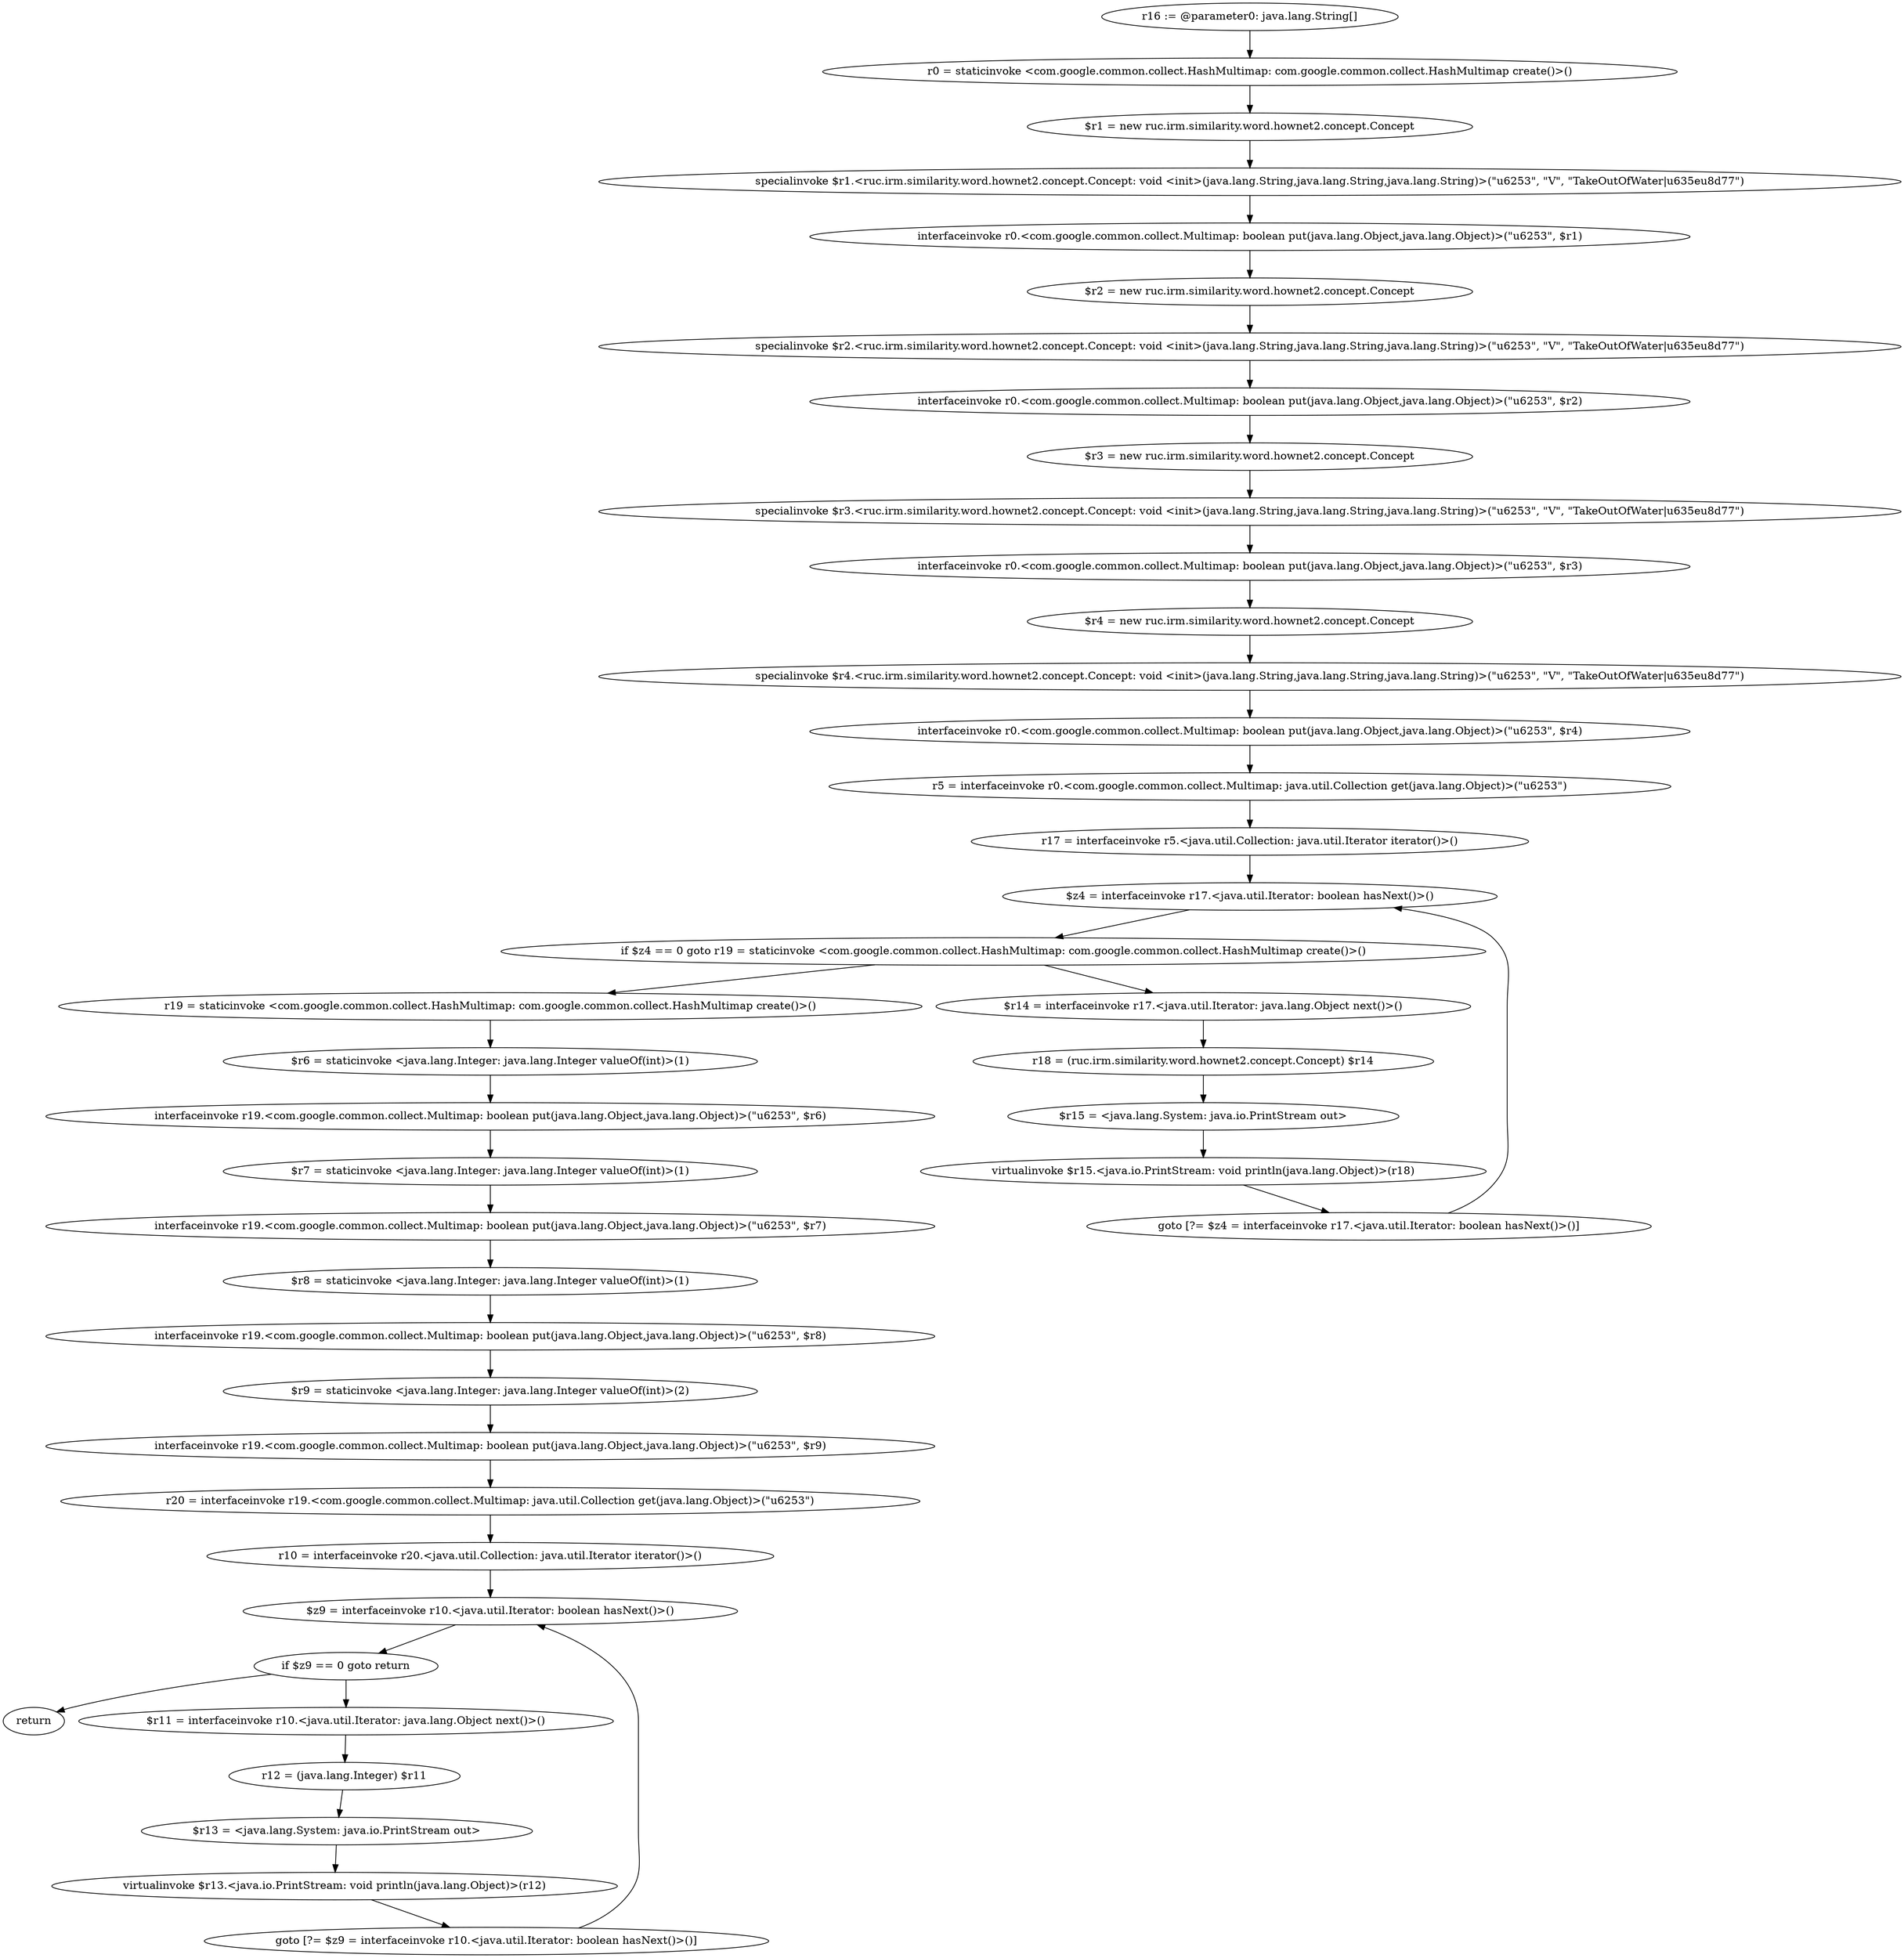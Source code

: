 digraph "unitGraph" {
    "r16 := @parameter0: java.lang.String[]"
    "r0 = staticinvoke <com.google.common.collect.HashMultimap: com.google.common.collect.HashMultimap create()>()"
    "$r1 = new ruc.irm.similarity.word.hownet2.concept.Concept"
    "specialinvoke $r1.<ruc.irm.similarity.word.hownet2.concept.Concept: void <init>(java.lang.String,java.lang.String,java.lang.String)>(\"\u6253\", \"V\", \"TakeOutOfWater|\u635e\u8d77\")"
    "interfaceinvoke r0.<com.google.common.collect.Multimap: boolean put(java.lang.Object,java.lang.Object)>(\"\u6253\", $r1)"
    "$r2 = new ruc.irm.similarity.word.hownet2.concept.Concept"
    "specialinvoke $r2.<ruc.irm.similarity.word.hownet2.concept.Concept: void <init>(java.lang.String,java.lang.String,java.lang.String)>(\"\u6253\", \"V\", \"TakeOutOfWater|\u635e\u8d77\")"
    "interfaceinvoke r0.<com.google.common.collect.Multimap: boolean put(java.lang.Object,java.lang.Object)>(\"\u6253\", $r2)"
    "$r3 = new ruc.irm.similarity.word.hownet2.concept.Concept"
    "specialinvoke $r3.<ruc.irm.similarity.word.hownet2.concept.Concept: void <init>(java.lang.String,java.lang.String,java.lang.String)>(\"\u6253\", \"V\", \"TakeOutOfWater|\u635e\u8d77\")"
    "interfaceinvoke r0.<com.google.common.collect.Multimap: boolean put(java.lang.Object,java.lang.Object)>(\"\u6253\", $r3)"
    "$r4 = new ruc.irm.similarity.word.hownet2.concept.Concept"
    "specialinvoke $r4.<ruc.irm.similarity.word.hownet2.concept.Concept: void <init>(java.lang.String,java.lang.String,java.lang.String)>(\"\u6253\", \"V\", \"TakeOutOfWater|\u635e\u8d77\")"
    "interfaceinvoke r0.<com.google.common.collect.Multimap: boolean put(java.lang.Object,java.lang.Object)>(\"\u6253\", $r4)"
    "r5 = interfaceinvoke r0.<com.google.common.collect.Multimap: java.util.Collection get(java.lang.Object)>(\"\u6253\")"
    "r17 = interfaceinvoke r5.<java.util.Collection: java.util.Iterator iterator()>()"
    "$z4 = interfaceinvoke r17.<java.util.Iterator: boolean hasNext()>()"
    "if $z4 == 0 goto r19 = staticinvoke <com.google.common.collect.HashMultimap: com.google.common.collect.HashMultimap create()>()"
    "$r14 = interfaceinvoke r17.<java.util.Iterator: java.lang.Object next()>()"
    "r18 = (ruc.irm.similarity.word.hownet2.concept.Concept) $r14"
    "$r15 = <java.lang.System: java.io.PrintStream out>"
    "virtualinvoke $r15.<java.io.PrintStream: void println(java.lang.Object)>(r18)"
    "goto [?= $z4 = interfaceinvoke r17.<java.util.Iterator: boolean hasNext()>()]"
    "r19 = staticinvoke <com.google.common.collect.HashMultimap: com.google.common.collect.HashMultimap create()>()"
    "$r6 = staticinvoke <java.lang.Integer: java.lang.Integer valueOf(int)>(1)"
    "interfaceinvoke r19.<com.google.common.collect.Multimap: boolean put(java.lang.Object,java.lang.Object)>(\"\u6253\", $r6)"
    "$r7 = staticinvoke <java.lang.Integer: java.lang.Integer valueOf(int)>(1)"
    "interfaceinvoke r19.<com.google.common.collect.Multimap: boolean put(java.lang.Object,java.lang.Object)>(\"\u6253\", $r7)"
    "$r8 = staticinvoke <java.lang.Integer: java.lang.Integer valueOf(int)>(1)"
    "interfaceinvoke r19.<com.google.common.collect.Multimap: boolean put(java.lang.Object,java.lang.Object)>(\"\u6253\", $r8)"
    "$r9 = staticinvoke <java.lang.Integer: java.lang.Integer valueOf(int)>(2)"
    "interfaceinvoke r19.<com.google.common.collect.Multimap: boolean put(java.lang.Object,java.lang.Object)>(\"\u6253\", $r9)"
    "r20 = interfaceinvoke r19.<com.google.common.collect.Multimap: java.util.Collection get(java.lang.Object)>(\"\u6253\")"
    "r10 = interfaceinvoke r20.<java.util.Collection: java.util.Iterator iterator()>()"
    "$z9 = interfaceinvoke r10.<java.util.Iterator: boolean hasNext()>()"
    "if $z9 == 0 goto return"
    "$r11 = interfaceinvoke r10.<java.util.Iterator: java.lang.Object next()>()"
    "r12 = (java.lang.Integer) $r11"
    "$r13 = <java.lang.System: java.io.PrintStream out>"
    "virtualinvoke $r13.<java.io.PrintStream: void println(java.lang.Object)>(r12)"
    "goto [?= $z9 = interfaceinvoke r10.<java.util.Iterator: boolean hasNext()>()]"
    "return"
    "r16 := @parameter0: java.lang.String[]"->"r0 = staticinvoke <com.google.common.collect.HashMultimap: com.google.common.collect.HashMultimap create()>()";
    "r0 = staticinvoke <com.google.common.collect.HashMultimap: com.google.common.collect.HashMultimap create()>()"->"$r1 = new ruc.irm.similarity.word.hownet2.concept.Concept";
    "$r1 = new ruc.irm.similarity.word.hownet2.concept.Concept"->"specialinvoke $r1.<ruc.irm.similarity.word.hownet2.concept.Concept: void <init>(java.lang.String,java.lang.String,java.lang.String)>(\"\u6253\", \"V\", \"TakeOutOfWater|\u635e\u8d77\")";
    "specialinvoke $r1.<ruc.irm.similarity.word.hownet2.concept.Concept: void <init>(java.lang.String,java.lang.String,java.lang.String)>(\"\u6253\", \"V\", \"TakeOutOfWater|\u635e\u8d77\")"->"interfaceinvoke r0.<com.google.common.collect.Multimap: boolean put(java.lang.Object,java.lang.Object)>(\"\u6253\", $r1)";
    "interfaceinvoke r0.<com.google.common.collect.Multimap: boolean put(java.lang.Object,java.lang.Object)>(\"\u6253\", $r1)"->"$r2 = new ruc.irm.similarity.word.hownet2.concept.Concept";
    "$r2 = new ruc.irm.similarity.word.hownet2.concept.Concept"->"specialinvoke $r2.<ruc.irm.similarity.word.hownet2.concept.Concept: void <init>(java.lang.String,java.lang.String,java.lang.String)>(\"\u6253\", \"V\", \"TakeOutOfWater|\u635e\u8d77\")";
    "specialinvoke $r2.<ruc.irm.similarity.word.hownet2.concept.Concept: void <init>(java.lang.String,java.lang.String,java.lang.String)>(\"\u6253\", \"V\", \"TakeOutOfWater|\u635e\u8d77\")"->"interfaceinvoke r0.<com.google.common.collect.Multimap: boolean put(java.lang.Object,java.lang.Object)>(\"\u6253\", $r2)";
    "interfaceinvoke r0.<com.google.common.collect.Multimap: boolean put(java.lang.Object,java.lang.Object)>(\"\u6253\", $r2)"->"$r3 = new ruc.irm.similarity.word.hownet2.concept.Concept";
    "$r3 = new ruc.irm.similarity.word.hownet2.concept.Concept"->"specialinvoke $r3.<ruc.irm.similarity.word.hownet2.concept.Concept: void <init>(java.lang.String,java.lang.String,java.lang.String)>(\"\u6253\", \"V\", \"TakeOutOfWater|\u635e\u8d77\")";
    "specialinvoke $r3.<ruc.irm.similarity.word.hownet2.concept.Concept: void <init>(java.lang.String,java.lang.String,java.lang.String)>(\"\u6253\", \"V\", \"TakeOutOfWater|\u635e\u8d77\")"->"interfaceinvoke r0.<com.google.common.collect.Multimap: boolean put(java.lang.Object,java.lang.Object)>(\"\u6253\", $r3)";
    "interfaceinvoke r0.<com.google.common.collect.Multimap: boolean put(java.lang.Object,java.lang.Object)>(\"\u6253\", $r3)"->"$r4 = new ruc.irm.similarity.word.hownet2.concept.Concept";
    "$r4 = new ruc.irm.similarity.word.hownet2.concept.Concept"->"specialinvoke $r4.<ruc.irm.similarity.word.hownet2.concept.Concept: void <init>(java.lang.String,java.lang.String,java.lang.String)>(\"\u6253\", \"V\", \"TakeOutOfWater|\u635e\u8d77\")";
    "specialinvoke $r4.<ruc.irm.similarity.word.hownet2.concept.Concept: void <init>(java.lang.String,java.lang.String,java.lang.String)>(\"\u6253\", \"V\", \"TakeOutOfWater|\u635e\u8d77\")"->"interfaceinvoke r0.<com.google.common.collect.Multimap: boolean put(java.lang.Object,java.lang.Object)>(\"\u6253\", $r4)";
    "interfaceinvoke r0.<com.google.common.collect.Multimap: boolean put(java.lang.Object,java.lang.Object)>(\"\u6253\", $r4)"->"r5 = interfaceinvoke r0.<com.google.common.collect.Multimap: java.util.Collection get(java.lang.Object)>(\"\u6253\")";
    "r5 = interfaceinvoke r0.<com.google.common.collect.Multimap: java.util.Collection get(java.lang.Object)>(\"\u6253\")"->"r17 = interfaceinvoke r5.<java.util.Collection: java.util.Iterator iterator()>()";
    "r17 = interfaceinvoke r5.<java.util.Collection: java.util.Iterator iterator()>()"->"$z4 = interfaceinvoke r17.<java.util.Iterator: boolean hasNext()>()";
    "$z4 = interfaceinvoke r17.<java.util.Iterator: boolean hasNext()>()"->"if $z4 == 0 goto r19 = staticinvoke <com.google.common.collect.HashMultimap: com.google.common.collect.HashMultimap create()>()";
    "if $z4 == 0 goto r19 = staticinvoke <com.google.common.collect.HashMultimap: com.google.common.collect.HashMultimap create()>()"->"$r14 = interfaceinvoke r17.<java.util.Iterator: java.lang.Object next()>()";
    "if $z4 == 0 goto r19 = staticinvoke <com.google.common.collect.HashMultimap: com.google.common.collect.HashMultimap create()>()"->"r19 = staticinvoke <com.google.common.collect.HashMultimap: com.google.common.collect.HashMultimap create()>()";
    "$r14 = interfaceinvoke r17.<java.util.Iterator: java.lang.Object next()>()"->"r18 = (ruc.irm.similarity.word.hownet2.concept.Concept) $r14";
    "r18 = (ruc.irm.similarity.word.hownet2.concept.Concept) $r14"->"$r15 = <java.lang.System: java.io.PrintStream out>";
    "$r15 = <java.lang.System: java.io.PrintStream out>"->"virtualinvoke $r15.<java.io.PrintStream: void println(java.lang.Object)>(r18)";
    "virtualinvoke $r15.<java.io.PrintStream: void println(java.lang.Object)>(r18)"->"goto [?= $z4 = interfaceinvoke r17.<java.util.Iterator: boolean hasNext()>()]";
    "goto [?= $z4 = interfaceinvoke r17.<java.util.Iterator: boolean hasNext()>()]"->"$z4 = interfaceinvoke r17.<java.util.Iterator: boolean hasNext()>()";
    "r19 = staticinvoke <com.google.common.collect.HashMultimap: com.google.common.collect.HashMultimap create()>()"->"$r6 = staticinvoke <java.lang.Integer: java.lang.Integer valueOf(int)>(1)";
    "$r6 = staticinvoke <java.lang.Integer: java.lang.Integer valueOf(int)>(1)"->"interfaceinvoke r19.<com.google.common.collect.Multimap: boolean put(java.lang.Object,java.lang.Object)>(\"\u6253\", $r6)";
    "interfaceinvoke r19.<com.google.common.collect.Multimap: boolean put(java.lang.Object,java.lang.Object)>(\"\u6253\", $r6)"->"$r7 = staticinvoke <java.lang.Integer: java.lang.Integer valueOf(int)>(1)";
    "$r7 = staticinvoke <java.lang.Integer: java.lang.Integer valueOf(int)>(1)"->"interfaceinvoke r19.<com.google.common.collect.Multimap: boolean put(java.lang.Object,java.lang.Object)>(\"\u6253\", $r7)";
    "interfaceinvoke r19.<com.google.common.collect.Multimap: boolean put(java.lang.Object,java.lang.Object)>(\"\u6253\", $r7)"->"$r8 = staticinvoke <java.lang.Integer: java.lang.Integer valueOf(int)>(1)";
    "$r8 = staticinvoke <java.lang.Integer: java.lang.Integer valueOf(int)>(1)"->"interfaceinvoke r19.<com.google.common.collect.Multimap: boolean put(java.lang.Object,java.lang.Object)>(\"\u6253\", $r8)";
    "interfaceinvoke r19.<com.google.common.collect.Multimap: boolean put(java.lang.Object,java.lang.Object)>(\"\u6253\", $r8)"->"$r9 = staticinvoke <java.lang.Integer: java.lang.Integer valueOf(int)>(2)";
    "$r9 = staticinvoke <java.lang.Integer: java.lang.Integer valueOf(int)>(2)"->"interfaceinvoke r19.<com.google.common.collect.Multimap: boolean put(java.lang.Object,java.lang.Object)>(\"\u6253\", $r9)";
    "interfaceinvoke r19.<com.google.common.collect.Multimap: boolean put(java.lang.Object,java.lang.Object)>(\"\u6253\", $r9)"->"r20 = interfaceinvoke r19.<com.google.common.collect.Multimap: java.util.Collection get(java.lang.Object)>(\"\u6253\")";
    "r20 = interfaceinvoke r19.<com.google.common.collect.Multimap: java.util.Collection get(java.lang.Object)>(\"\u6253\")"->"r10 = interfaceinvoke r20.<java.util.Collection: java.util.Iterator iterator()>()";
    "r10 = interfaceinvoke r20.<java.util.Collection: java.util.Iterator iterator()>()"->"$z9 = interfaceinvoke r10.<java.util.Iterator: boolean hasNext()>()";
    "$z9 = interfaceinvoke r10.<java.util.Iterator: boolean hasNext()>()"->"if $z9 == 0 goto return";
    "if $z9 == 0 goto return"->"$r11 = interfaceinvoke r10.<java.util.Iterator: java.lang.Object next()>()";
    "if $z9 == 0 goto return"->"return";
    "$r11 = interfaceinvoke r10.<java.util.Iterator: java.lang.Object next()>()"->"r12 = (java.lang.Integer) $r11";
    "r12 = (java.lang.Integer) $r11"->"$r13 = <java.lang.System: java.io.PrintStream out>";
    "$r13 = <java.lang.System: java.io.PrintStream out>"->"virtualinvoke $r13.<java.io.PrintStream: void println(java.lang.Object)>(r12)";
    "virtualinvoke $r13.<java.io.PrintStream: void println(java.lang.Object)>(r12)"->"goto [?= $z9 = interfaceinvoke r10.<java.util.Iterator: boolean hasNext()>()]";
    "goto [?= $z9 = interfaceinvoke r10.<java.util.Iterator: boolean hasNext()>()]"->"$z9 = interfaceinvoke r10.<java.util.Iterator: boolean hasNext()>()";
}

